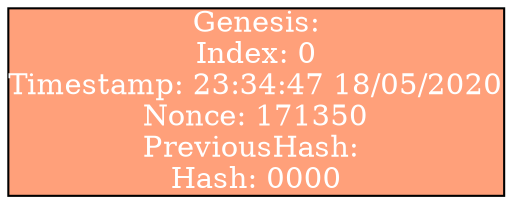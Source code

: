 digraph g{
rankdir=LR;
node [margin=0 shape=box fillcolor=lightsalmon fontcolor=white style=filled];
0[label="Genesis:\nIndex: 0\nTimestamp: 23:34:47 18/05/2020\nNonce: 171350\nPreviousHash: \nHash: 0000"];
}